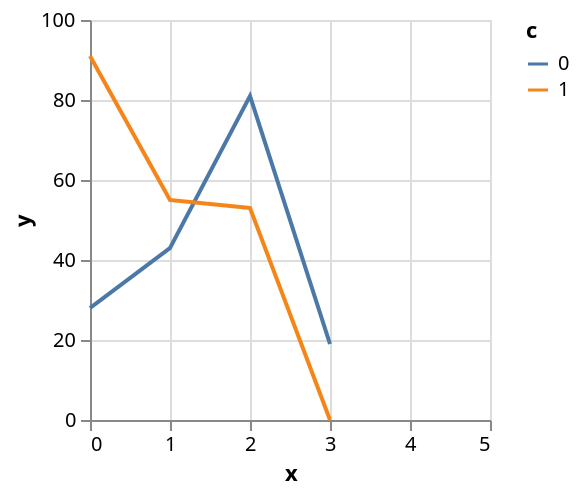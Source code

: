{
  "$schema": "https://vega.github.io/schema/vega-lite/v2.json",
  "data": {
    "values": [
      {"x": 0, "y": 28, "c": 0},
      {"x": 0, "y": 91, "c": 1},
      {"x": 1, "y": 43, "c": 0},
      {"x": 1, "y": 55, "c": 1},
      {"x": 2, "y": 81, "c": 0},
      {"x": 2, "y": 53, "c": 1},
      {"x": 3, "y": 19, "c": 0}]},
  "transform": [
    {"impute": "y",
     "key": "x",
     "value": 0,
     "groupby": ["c"]}],
  "mark": "line",
  "encoding": {
    "x": {"field": "x", "type": "quantitative", "scale": {"nice": 1}},
    "y": {"field": "y", "type": "quantitative"},
    "color": {"field": "c", "type": "nominal"}
  }
}
